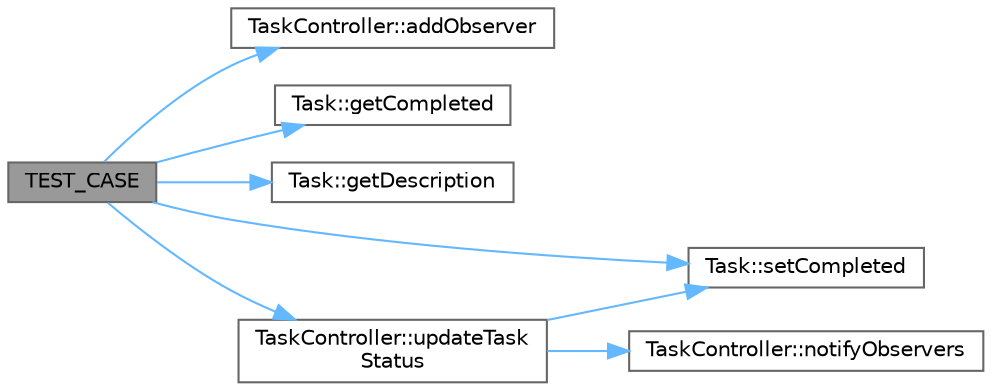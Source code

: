 digraph "TEST_CASE"
{
 // LATEX_PDF_SIZE
  bgcolor="transparent";
  edge [fontname=Helvetica,fontsize=10,labelfontname=Helvetica,labelfontsize=10];
  node [fontname=Helvetica,fontsize=10,shape=box,height=0.2,width=0.4];
  rankdir="LR";
  Node1 [id="Node000001",label="TEST_CASE",height=0.2,width=0.4,color="gray40", fillcolor="grey60", style="filled", fontcolor="black",tooltip=" "];
  Node1 -> Node2 [id="edge1_Node000001_Node000002",color="steelblue1",style="solid",tooltip=" "];
  Node2 [id="Node000002",label="TaskController::addObserver",height=0.2,width=0.4,color="grey40", fillcolor="white", style="filled",URL="$class_task_controller.html#a4d89ccc242ce3062bd541c8d11e88df1",tooltip=" "];
  Node1 -> Node3 [id="edge2_Node000001_Node000003",color="steelblue1",style="solid",tooltip=" "];
  Node3 [id="Node000003",label="Task::getCompleted",height=0.2,width=0.4,color="grey40", fillcolor="white", style="filled",URL="$class_task.html#a4ae4f44f07ea10c5b93020ee1f307e50",tooltip=" "];
  Node1 -> Node4 [id="edge3_Node000001_Node000004",color="steelblue1",style="solid",tooltip=" "];
  Node4 [id="Node000004",label="Task::getDescription",height=0.2,width=0.4,color="grey40", fillcolor="white", style="filled",URL="$class_task.html#aee181400e7ff5f25762ba7140d33f941",tooltip=" "];
  Node1 -> Node5 [id="edge4_Node000001_Node000005",color="steelblue1",style="solid",tooltip=" "];
  Node5 [id="Node000005",label="Task::setCompleted",height=0.2,width=0.4,color="grey40", fillcolor="white", style="filled",URL="$class_task.html#a191041efdfadf019918b8c4b173ba061",tooltip=" "];
  Node1 -> Node6 [id="edge5_Node000001_Node000006",color="steelblue1",style="solid",tooltip=" "];
  Node6 [id="Node000006",label="TaskController::updateTask\lStatus",height=0.2,width=0.4,color="grey40", fillcolor="white", style="filled",URL="$class_task_controller.html#af52c2b3729f472f88ffaee69f1f51189",tooltip=" "];
  Node6 -> Node7 [id="edge6_Node000006_Node000007",color="steelblue1",style="solid",tooltip=" "];
  Node7 [id="Node000007",label="TaskController::notifyObservers",height=0.2,width=0.4,color="grey40", fillcolor="white", style="filled",URL="$class_task_controller.html#a6b771363a74f5508b1da3b9b1afac498",tooltip=" "];
  Node6 -> Node5 [id="edge7_Node000006_Node000005",color="steelblue1",style="solid",tooltip=" "];
}

